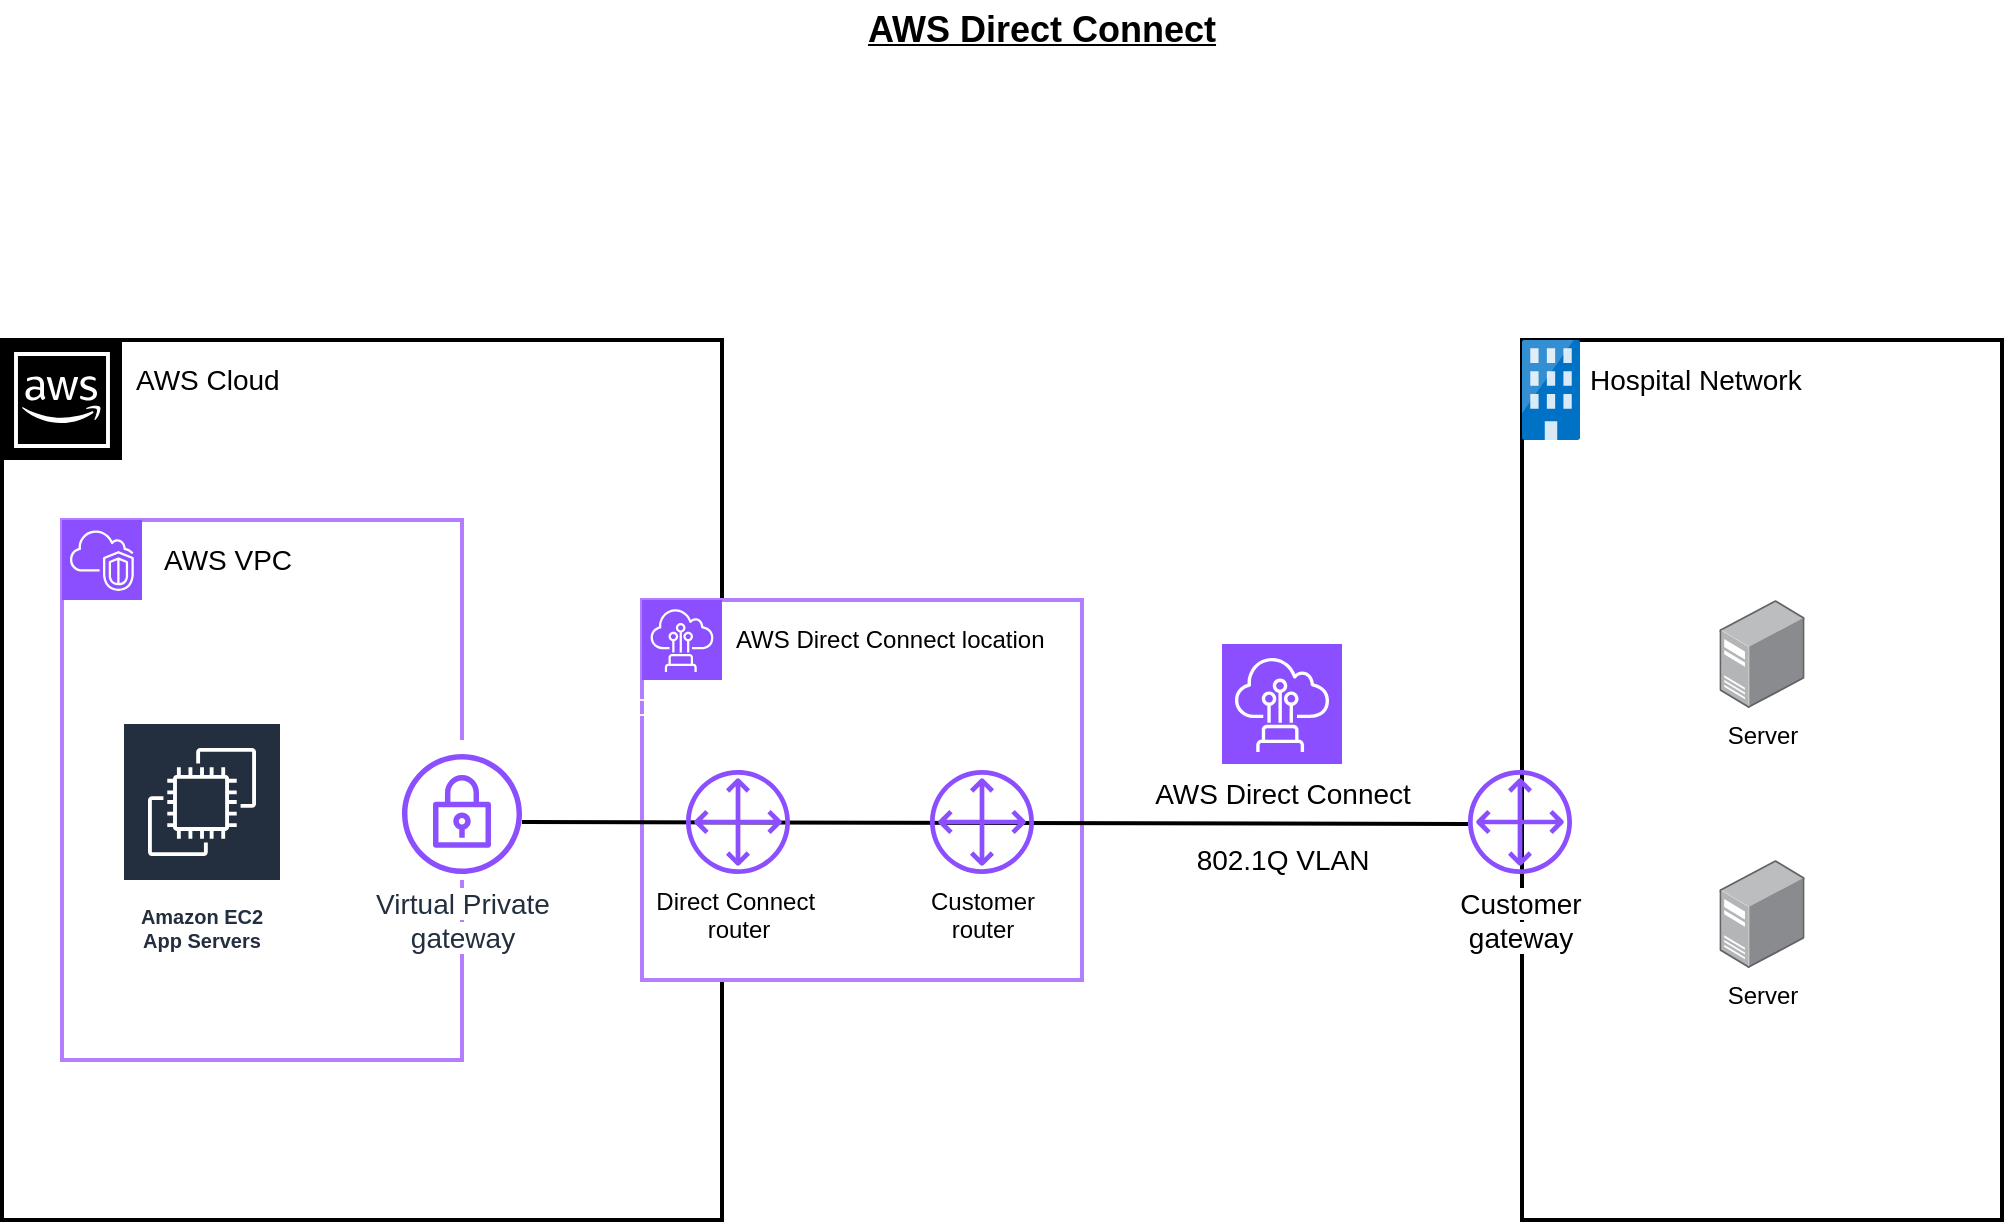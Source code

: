 <mxfile version="24.6.4" type="github" pages="4">
  <diagram name="AWS Direct Connect" id="LA2WkR0tfzE7qU1y7PFE">
    <mxGraphModel dx="1434" dy="761" grid="1" gridSize="10" guides="1" tooltips="1" connect="1" arrows="1" fold="1" page="1" pageScale="1" pageWidth="1100" pageHeight="850" background="#FFFFFF" math="0" shadow="0">
      <root>
        <mxCell id="0" />
        <mxCell id="1" parent="0" />
        <mxCell id="4Yp3aRuwDNmiUD6IqO68-7" value="" style="rounded=0;whiteSpace=wrap;html=1;fillColor=#FFFFFF;strokeColor=#000000;strokeWidth=2;" parent="1" vertex="1">
          <mxGeometry x="40" y="190" width="360" height="440" as="geometry" />
        </mxCell>
        <mxCell id="4Yp3aRuwDNmiUD6IqO68-22" value="" style="rounded=0;whiteSpace=wrap;html=1;fillColor=none;strokeColor=#b27dff;strokeWidth=2;" parent="1" vertex="1">
          <mxGeometry x="70" y="280" width="200" height="270" as="geometry" />
        </mxCell>
        <mxCell id="IF2rSCCc0a-wimpDH_Pb-1" value="AWS Direct Connect" style="text;align=center;html=1;verticalAlign=middle;whiteSpace=wrap;rounded=0;fontStyle=5;fontColor=#000000;fontSize=18;" parent="1" vertex="1">
          <mxGeometry x="450" y="20" width="220" height="30" as="geometry" />
        </mxCell>
        <mxCell id="4Yp3aRuwDNmiUD6IqO68-3" value="" style="sketch=0;outlineConnect=0;fontColor=#232F3E;gradientColor=none;strokeColor=#FFFFFF;fillColor=#000000;dashed=0;verticalLabelPosition=bottom;verticalAlign=top;align=center;html=1;fontSize=12;fontStyle=0;aspect=fixed;shape=mxgraph.aws4.resourceIcon;resIcon=mxgraph.aws4.aws_cloud;" parent="1" vertex="1">
          <mxGeometry x="40" y="190" width="60" height="60" as="geometry" />
        </mxCell>
        <mxCell id="ZLa8sWyv9zjw7mwy38Gk-1" value="" style="rounded=0;whiteSpace=wrap;html=1;fillColor=#FFFFFF;strokeColor=#b27dff;strokeWidth=2;" vertex="1" parent="1">
          <mxGeometry x="360" y="320" width="220" height="190" as="geometry" />
        </mxCell>
        <mxCell id="4Yp3aRuwDNmiUD6IqO68-9" value="" style="rounded=0;whiteSpace=wrap;html=1;fillColor=#FFFFFF;strokeColor=#000000;strokeWidth=2;" parent="1" vertex="1">
          <mxGeometry x="800" y="190" width="240" height="440" as="geometry" />
        </mxCell>
        <mxCell id="4Yp3aRuwDNmiUD6IqO68-10" value="" style="image;sketch=0;aspect=fixed;html=1;points=[];align=center;fontSize=12;image=img/lib/mscae/Exchange_On_premises_Access.svg;" parent="1" vertex="1">
          <mxGeometry x="800" y="190" width="29.0" height="50" as="geometry" />
        </mxCell>
        <mxCell id="4Yp3aRuwDNmiUD6IqO68-11" value="Hospital Network" style="text;strokeColor=none;fillColor=none;html=1;fontSize=14;fontStyle=0;verticalAlign=middle;align=left;fontColor=#000000;" parent="1" vertex="1">
          <mxGeometry x="832" y="190" width="121" height="40" as="geometry" />
        </mxCell>
        <mxCell id="4Yp3aRuwDNmiUD6IqO68-13" value="&lt;span style=&quot;background-color: rgb(255, 255, 255);&quot;&gt;&lt;font color=&quot;#000000&quot;&gt;Server&lt;/font&gt;&lt;/span&gt;" style="image;points=[];aspect=fixed;html=1;align=center;shadow=0;dashed=0;image=img/lib/allied_telesis/computer_and_terminals/Server_Desktop.svg;fontColor=#FFFFFF;labelBackgroundColor=#000000;" parent="1" vertex="1">
          <mxGeometry x="898.7" y="450" width="42.6" height="54" as="geometry" />
        </mxCell>
        <mxCell id="4Yp3aRuwDNmiUD6IqO68-14" value="&lt;font style=&quot;background-color: rgb(255, 255, 255);&quot; color=&quot;#000000&quot;&gt;Server&lt;/font&gt;" style="image;points=[];aspect=fixed;html=1;align=center;shadow=0;dashed=0;image=img/lib/allied_telesis/computer_and_terminals/Server_Desktop.svg;fontColor=#FFFFFF;labelBackgroundColor=#000000;" parent="1" vertex="1">
          <mxGeometry x="898.7" y="320" width="42.6" height="54" as="geometry" />
        </mxCell>
        <mxCell id="4Yp3aRuwDNmiUD6IqO68-15" value="&lt;font style=&quot;font-size: 14px;&quot; color=&quot;#000000&quot;&gt;AWS Direct Connect&lt;/font&gt;" style="sketch=0;points=[[0,0,0],[0.25,0,0],[0.5,0,0],[0.75,0,0],[1,0,0],[0,1,0],[0.25,1,0],[0.5,1,0],[0.75,1,0],[1,1,0],[0,0.25,0],[0,0.5,0],[0,0.75,0],[1,0.25,0],[1,0.5,0],[1,0.75,0]];outlineConnect=0;fontColor=#FFFFFF;fillColor=#8C4FFF;strokeColor=#FFFFFF;dashed=0;verticalLabelPosition=bottom;verticalAlign=top;align=center;html=1;fontSize=12;fontStyle=0;aspect=fixed;shape=mxgraph.aws4.resourceIcon;resIcon=mxgraph.aws4.direct_connect;" parent="1" vertex="1">
          <mxGeometry x="650" y="342" width="60" height="60" as="geometry" />
        </mxCell>
        <mxCell id="4Yp3aRuwDNmiUD6IqO68-17" value="&lt;font style=&quot;background-color: rgb(255, 255, 255); font-size: 14px;&quot;&gt;Customer&lt;/font&gt;&lt;div style=&quot;font-size: 14px;&quot;&gt;&lt;font style=&quot;background-color: rgb(255, 255, 255); font-size: 14px;&quot;&gt;gateway&lt;/font&gt;&lt;/div&gt;" style="sketch=0;outlineConnect=0;fontColor=#000000;gradientColor=none;fillColor=#8C4FFF;strokeColor=none;dashed=0;verticalLabelPosition=bottom;verticalAlign=top;align=center;html=1;fontSize=12;fontStyle=0;aspect=fixed;pointerEvents=1;shape=mxgraph.aws4.customer_gateway;" parent="1" vertex="1">
          <mxGeometry x="773" y="405" width="52" height="52" as="geometry" />
        </mxCell>
        <mxCell id="4Yp3aRuwDNmiUD6IqO68-23" value="" style="sketch=0;points=[[0,0,0],[0.25,0,0],[0.5,0,0],[0.75,0,0],[1,0,0],[0,1,0],[0.25,1,0],[0.5,1,0],[0.75,1,0],[1,1,0],[0,0.25,0],[0,0.5,0],[0,0.75,0],[1,0.25,0],[1,0.5,0],[1,0.75,0]];outlineConnect=0;fontColor=#FFFFFF;fillColor=#8C4FFF;strokeColor=#FFFFFF;dashed=0;verticalLabelPosition=bottom;verticalAlign=top;align=center;html=1;fontSize=12;fontStyle=0;aspect=fixed;shape=mxgraph.aws4.resourceIcon;resIcon=mxgraph.aws4.vpc;" parent="1" vertex="1">
          <mxGeometry x="70" y="280" width="40" height="40" as="geometry" />
        </mxCell>
        <mxCell id="ZLa8sWyv9zjw7mwy38Gk-5" value="Amazon EC2&lt;div&gt;App Servers&lt;/div&gt;" style="sketch=0;outlineConnect=0;fontColor=#232F3E;gradientColor=none;strokeColor=#ffffff;fillColor=#232F3E;dashed=0;verticalLabelPosition=middle;verticalAlign=bottom;align=center;html=1;whiteSpace=wrap;fontSize=10;fontStyle=1;spacing=3;shape=mxgraph.aws4.productIcon;prIcon=mxgraph.aws4.ec2;" vertex="1" parent="1">
          <mxGeometry x="100" y="381" width="80" height="119" as="geometry" />
        </mxCell>
        <mxCell id="ZLa8sWyv9zjw7mwy38Gk-6" value="AWS Direct Connect" style="sketch=0;points=[[0,0,0],[0.25,0,0],[0.5,0,0],[0.75,0,0],[1,0,0],[0,1,0],[0.25,1,0],[0.5,1,0],[0.75,1,0],[1,1,0],[0,0.25,0],[0,0.5,0],[0,0.75,0],[1,0.25,0],[1,0.5,0],[1,0.75,0]];outlineConnect=0;fontColor=#FFFFFF;fillColor=#8C4FFF;strokeColor=#FFFFFF;dashed=0;verticalLabelPosition=bottom;verticalAlign=top;align=center;html=1;fontSize=12;fontStyle=0;aspect=fixed;shape=mxgraph.aws4.resourceIcon;resIcon=mxgraph.aws4.direct_connect;" vertex="1" parent="1">
          <mxGeometry x="360" y="320" width="40" height="40" as="geometry" />
        </mxCell>
        <mxCell id="ZLa8sWyv9zjw7mwy38Gk-7" value="AWS Cloud" style="text;strokeColor=none;fillColor=none;html=1;fontSize=14;fontStyle=0;verticalAlign=middle;align=left;fontColor=#000000;" vertex="1" parent="1">
          <mxGeometry x="105" y="190" width="121" height="40" as="geometry" />
        </mxCell>
        <mxCell id="ZLa8sWyv9zjw7mwy38Gk-8" value="AWS VPC" style="text;strokeColor=none;fillColor=none;html=1;fontSize=14;fontStyle=0;verticalAlign=middle;align=left;fontColor=#000000;" vertex="1" parent="1">
          <mxGeometry x="119" y="280" width="121" height="40" as="geometry" />
        </mxCell>
        <mxCell id="ZLa8sWyv9zjw7mwy38Gk-10" value="" style="rounded=0;whiteSpace=wrap;html=1;strokeColor=none;" vertex="1" parent="1">
          <mxGeometry x="210" y="390" width="120" height="70" as="geometry" />
        </mxCell>
        <mxCell id="4Yp3aRuwDNmiUD6IqO68-20" value="&lt;span style=&quot;background-color: rgb(255, 255, 255); font-size: 14px;&quot;&gt;&lt;font style=&quot;font-size: 14px;&quot;&gt;Virtual Private&lt;/font&gt;&lt;/span&gt;&lt;div style=&quot;font-size: 14px;&quot;&gt;&lt;span style=&quot;background-color: rgb(255, 255, 255);&quot;&gt;&lt;font style=&quot;font-size: 14px;&quot;&gt;gateway&lt;/font&gt;&lt;/span&gt;&lt;/div&gt;" style="sketch=0;outlineConnect=0;fontColor=#232F3E;gradientColor=none;fillColor=#8C4FFF;strokeColor=none;dashed=0;verticalLabelPosition=bottom;verticalAlign=top;align=center;html=1;fontSize=12;fontStyle=0;aspect=fixed;pointerEvents=1;shape=mxgraph.aws4.vpn_gateway;fillStyle=auto;" parent="1" vertex="1">
          <mxGeometry x="240" y="397" width="60" height="60" as="geometry" />
        </mxCell>
        <mxCell id="ZLa8sWyv9zjw7mwy38Gk-11" value="AWS Direct Connect location" style="text;strokeColor=none;fillColor=none;html=1;fontSize=12;fontStyle=0;verticalAlign=middle;align=left;fontColor=#000000;" vertex="1" parent="1">
          <mxGeometry x="404.5" y="320" width="165.5" height="40" as="geometry" />
        </mxCell>
        <mxCell id="ZLa8sWyv9zjw7mwy38Gk-12" value="" style="endArrow=none;html=1;rounded=0;strokeWidth=2;" edge="1" parent="1">
          <mxGeometry width="50" height="50" relative="1" as="geometry">
            <mxPoint x="300" y="431" as="sourcePoint" />
            <mxPoint x="773" y="431.948" as="targetPoint" />
          </mxGeometry>
        </mxCell>
        <mxCell id="ZLa8sWyv9zjw7mwy38Gk-14" value="802.1Q VLAN" style="text;strokeColor=none;fillColor=none;html=1;fontSize=14;fontStyle=0;verticalAlign=middle;align=center;fontColor=#000000;" vertex="1" parent="1">
          <mxGeometry x="619.5" y="430" width="121" height="40" as="geometry" />
        </mxCell>
        <mxCell id="4Yp3aRuwDNmiUD6IqO68-18" value="&lt;span style=&quot;background-color: rgb(255, 255, 255);&quot;&gt;&lt;font color=&quot;#000000&quot;&gt;Customer&lt;/font&gt;&lt;/span&gt;&lt;div&gt;&lt;span style=&quot;background-color: rgb(255, 255, 255);&quot;&gt;&lt;font color=&quot;#000000&quot;&gt;router&lt;/font&gt;&lt;/span&gt;&lt;/div&gt;" style="sketch=0;outlineConnect=0;fontColor=#FFFFFF;gradientColor=none;fillColor=#8C4FFF;strokeColor=none;dashed=0;verticalLabelPosition=bottom;verticalAlign=top;align=center;html=1;fontSize=12;fontStyle=0;aspect=fixed;pointerEvents=1;shape=mxgraph.aws4.customer_gateway;" parent="1" vertex="1">
          <mxGeometry x="504" y="405" width="52" height="52" as="geometry" />
        </mxCell>
        <mxCell id="4Yp3aRuwDNmiUD6IqO68-19" value="&lt;span style=&quot;background-color: rgb(255, 255, 255);&quot;&gt;&lt;font color=&quot;#000000&quot;&gt;Direct Connect&amp;nbsp;&lt;/font&gt;&lt;/span&gt;&lt;div&gt;&lt;span style=&quot;background-color: rgb(255, 255, 255);&quot;&gt;&lt;font color=&quot;#000000&quot;&gt;router&lt;/font&gt;&lt;/span&gt;&lt;/div&gt;" style="sketch=0;outlineConnect=0;fontColor=#FFFFFF;gradientColor=none;fillColor=#8C4FFF;strokeColor=none;dashed=0;verticalLabelPosition=bottom;verticalAlign=top;align=center;html=1;fontSize=12;fontStyle=0;aspect=fixed;pointerEvents=1;shape=mxgraph.aws4.customer_gateway;" parent="1" vertex="1">
          <mxGeometry x="382" y="405" width="52" height="52" as="geometry" />
        </mxCell>
      </root>
    </mxGraphModel>
  </diagram>
  <diagram id="Jiej21EMMJA7fV197jtv" name="AWS Site-to-Site VPN">
    <mxGraphModel dx="1434" dy="-89" grid="1" gridSize="10" guides="1" tooltips="1" connect="1" arrows="1" fold="1" page="1" pageScale="1" pageWidth="1100" pageHeight="850" math="0" shadow="0">
      <root>
        <mxCell id="0" />
        <mxCell id="1" parent="0" />
        <mxCell id="7JLBBZsdrIsl_ZxhBgRn-1" value="AWS Site-to-Site VPN" style="text;strokeColor=none;align=center;fillColor=none;html=1;verticalAlign=middle;whiteSpace=wrap;rounded=0;fontStyle=5;fontColor=#000000;fontSize=18;" vertex="1" parent="1">
          <mxGeometry x="420" y="880" width="260" height="30" as="geometry" />
        </mxCell>
        <mxCell id="7JLBBZsdrIsl_ZxhBgRn-2" value="" style="rounded=0;whiteSpace=wrap;html=1;fillColor=#FFFFFF;strokeColor=#000000;strokeWidth=2;" vertex="1" parent="1">
          <mxGeometry x="40" y="1040" width="360" height="440" as="geometry" />
        </mxCell>
        <mxCell id="7JLBBZsdrIsl_ZxhBgRn-3" value="" style="rounded=0;whiteSpace=wrap;html=1;fillColor=none;strokeColor=#b27dff;strokeWidth=2;" vertex="1" parent="1">
          <mxGeometry x="70" y="1130" width="200" height="270" as="geometry" />
        </mxCell>
        <mxCell id="7JLBBZsdrIsl_ZxhBgRn-4" value="" style="sketch=0;outlineConnect=0;fontColor=#232F3E;gradientColor=none;strokeColor=#FFFFFF;fillColor=#000000;dashed=0;verticalLabelPosition=bottom;verticalAlign=top;align=center;html=1;fontSize=12;fontStyle=0;aspect=fixed;shape=mxgraph.aws4.resourceIcon;resIcon=mxgraph.aws4.aws_cloud;" vertex="1" parent="1">
          <mxGeometry x="40" y="1040" width="60" height="60" as="geometry" />
        </mxCell>
        <mxCell id="7JLBBZsdrIsl_ZxhBgRn-5" value="" style="rounded=0;whiteSpace=wrap;html=1;fillColor=#FFFFFF;strokeColor=#000000;strokeWidth=2;" vertex="1" parent="1">
          <mxGeometry x="800" y="1040" width="240" height="440" as="geometry" />
        </mxCell>
        <mxCell id="7JLBBZsdrIsl_ZxhBgRn-6" value="" style="image;sketch=0;aspect=fixed;html=1;points=[];align=center;fontSize=12;image=img/lib/mscae/Exchange_On_premises_Access.svg;" vertex="1" parent="1">
          <mxGeometry x="800" y="1040" width="29.0" height="50" as="geometry" />
        </mxCell>
        <mxCell id="7JLBBZsdrIsl_ZxhBgRn-7" value="Hospital Network" style="text;strokeColor=none;fillColor=none;html=1;fontSize=14;fontStyle=0;verticalAlign=middle;align=left;fontColor=#000000;" vertex="1" parent="1">
          <mxGeometry x="832" y="1040" width="121" height="40" as="geometry" />
        </mxCell>
        <mxCell id="7JLBBZsdrIsl_ZxhBgRn-8" value="&lt;span style=&quot;background-color: rgb(255, 255, 255);&quot;&gt;&lt;font color=&quot;#000000&quot;&gt;Server&lt;/font&gt;&lt;/span&gt;" style="image;points=[];aspect=fixed;html=1;align=center;shadow=0;dashed=0;image=img/lib/allied_telesis/computer_and_terminals/Server_Desktop.svg;fontColor=#FFFFFF;labelBackgroundColor=#000000;" vertex="1" parent="1">
          <mxGeometry x="898.7" y="1300" width="42.6" height="54" as="geometry" />
        </mxCell>
        <mxCell id="7JLBBZsdrIsl_ZxhBgRn-9" value="&lt;font style=&quot;background-color: rgb(255, 255, 255);&quot; color=&quot;#000000&quot;&gt;Server&lt;/font&gt;" style="image;points=[];aspect=fixed;html=1;align=center;shadow=0;dashed=0;image=img/lib/allied_telesis/computer_and_terminals/Server_Desktop.svg;fontColor=#FFFFFF;labelBackgroundColor=#000000;" vertex="1" parent="1">
          <mxGeometry x="898.7" y="1170" width="42.6" height="54" as="geometry" />
        </mxCell>
        <mxCell id="7JLBBZsdrIsl_ZxhBgRn-10" value="&lt;font style=&quot;background-color: rgb(255, 255, 255); font-size: 14px;&quot;&gt;Customer&lt;/font&gt;&lt;div style=&quot;font-size: 14px;&quot;&gt;&lt;font style=&quot;background-color: rgb(255, 255, 255); font-size: 14px;&quot;&gt;gateway&lt;/font&gt;&lt;/div&gt;" style="sketch=0;outlineConnect=0;fontColor=#000000;gradientColor=none;fillColor=#8C4FFF;strokeColor=none;dashed=0;verticalLabelPosition=bottom;verticalAlign=top;align=center;html=1;fontSize=12;fontStyle=0;aspect=fixed;pointerEvents=1;shape=mxgraph.aws4.customer_gateway;" vertex="1" parent="1">
          <mxGeometry x="773" y="1255" width="52" height="52" as="geometry" />
        </mxCell>
        <mxCell id="7JLBBZsdrIsl_ZxhBgRn-11" value="" style="sketch=0;points=[[0,0,0],[0.25,0,0],[0.5,0,0],[0.75,0,0],[1,0,0],[0,1,0],[0.25,1,0],[0.5,1,0],[0.75,1,0],[1,1,0],[0,0.25,0],[0,0.5,0],[0,0.75,0],[1,0.25,0],[1,0.5,0],[1,0.75,0]];outlineConnect=0;fontColor=#FFFFFF;fillColor=#8C4FFF;strokeColor=#FFFFFF;dashed=0;verticalLabelPosition=bottom;verticalAlign=top;align=center;html=1;fontSize=12;fontStyle=0;aspect=fixed;shape=mxgraph.aws4.resourceIcon;resIcon=mxgraph.aws4.vpc;" vertex="1" parent="1">
          <mxGeometry x="70" y="1130" width="40" height="40" as="geometry" />
        </mxCell>
        <mxCell id="7JLBBZsdrIsl_ZxhBgRn-12" value="Amazon EC2&lt;div&gt;App Servers&lt;/div&gt;" style="sketch=0;outlineConnect=0;fontColor=#232F3E;gradientColor=none;strokeColor=#ffffff;fillColor=#232F3E;dashed=0;verticalLabelPosition=middle;verticalAlign=bottom;align=center;html=1;whiteSpace=wrap;fontSize=10;fontStyle=1;spacing=3;shape=mxgraph.aws4.productIcon;prIcon=mxgraph.aws4.ec2;" vertex="1" parent="1">
          <mxGeometry x="100" y="1231" width="80" height="119" as="geometry" />
        </mxCell>
        <mxCell id="7JLBBZsdrIsl_ZxhBgRn-13" value="AWS Cloud" style="text;strokeColor=none;fillColor=none;html=1;fontSize=14;fontStyle=0;verticalAlign=middle;align=left;fontColor=#000000;" vertex="1" parent="1">
          <mxGeometry x="105" y="1040" width="121" height="40" as="geometry" />
        </mxCell>
        <mxCell id="7JLBBZsdrIsl_ZxhBgRn-14" value="AWS VPC" style="text;strokeColor=none;fillColor=none;html=1;fontSize=14;fontStyle=0;verticalAlign=middle;align=left;fontColor=#000000;" vertex="1" parent="1">
          <mxGeometry x="119" y="1130" width="121" height="40" as="geometry" />
        </mxCell>
        <mxCell id="7JLBBZsdrIsl_ZxhBgRn-15" value="" style="rounded=0;whiteSpace=wrap;html=1;strokeColor=none;" vertex="1" parent="1">
          <mxGeometry x="210" y="1240" width="120" height="70" as="geometry" />
        </mxCell>
        <mxCell id="7JLBBZsdrIsl_ZxhBgRn-16" value="&lt;span style=&quot;background-color: rgb(255, 255, 255); font-size: 14px;&quot;&gt;&lt;font style=&quot;font-size: 14px;&quot;&gt;Virtual Private&lt;/font&gt;&lt;/span&gt;&lt;div style=&quot;font-size: 14px;&quot;&gt;&lt;span style=&quot;background-color: rgb(255, 255, 255);&quot;&gt;&lt;font style=&quot;font-size: 14px;&quot;&gt;gateway&lt;/font&gt;&lt;/span&gt;&lt;/div&gt;" style="sketch=0;outlineConnect=0;fontColor=#232F3E;gradientColor=none;fillColor=#8C4FFF;strokeColor=none;dashed=0;verticalLabelPosition=bottom;verticalAlign=top;align=center;html=1;fontSize=12;fontStyle=0;aspect=fixed;pointerEvents=1;shape=mxgraph.aws4.vpn_gateway;fillStyle=auto;" vertex="1" parent="1">
          <mxGeometry x="240" y="1247" width="60" height="60" as="geometry" />
        </mxCell>
        <mxCell id="7JLBBZsdrIsl_ZxhBgRn-17" value="" style="endArrow=none;html=1;rounded=0;strokeWidth=2;" edge="1" parent="1" source="7JLBBZsdrIsl_ZxhBgRn-21">
          <mxGeometry width="50" height="50" relative="1" as="geometry">
            <mxPoint x="300" y="1281" as="sourcePoint" />
            <mxPoint x="773" y="1281.948" as="targetPoint" />
          </mxGeometry>
        </mxCell>
        <mxCell id="7JLBBZsdrIsl_ZxhBgRn-18" value="" style="sketch=0;points=[[0,0,0],[0.25,0,0],[0.5,0,0],[0.75,0,0],[1,0,0],[0,1,0],[0.25,1,0],[0.5,1,0],[0.75,1,0],[1,1,0],[0,0.25,0],[0,0.5,0],[0,0.75,0],[1,0.25,0],[1,0.5,0],[1,0.75,0]];outlineConnect=0;fontColor=#232F3E;fillColor=#8C4FFF;strokeColor=#ffffff;dashed=0;verticalLabelPosition=bottom;verticalAlign=top;align=center;html=1;fontSize=12;fontStyle=0;aspect=fixed;shape=mxgraph.aws4.resourceIcon;resIcon=mxgraph.aws4.site_to_site_vpn;" vertex="1" parent="1">
          <mxGeometry x="434" y="1190" width="78" height="78" as="geometry" />
        </mxCell>
        <mxCell id="7JLBBZsdrIsl_ZxhBgRn-19" value="AWS Site-to-Site&lt;div&gt;VPN&lt;/div&gt;" style="text;strokeColor=none;fillColor=none;html=1;fontSize=14;fontStyle=0;verticalAlign=middle;align=center;fontColor=#000000;" vertex="1" parent="1">
          <mxGeometry x="409.5" y="1290" width="121" height="40" as="geometry" />
        </mxCell>
        <mxCell id="7JLBBZsdrIsl_ZxhBgRn-20" value="" style="endArrow=none;html=1;rounded=0;strokeWidth=2;" edge="1" parent="1" target="7JLBBZsdrIsl_ZxhBgRn-21">
          <mxGeometry width="50" height="50" relative="1" as="geometry">
            <mxPoint x="300" y="1281" as="sourcePoint" />
            <mxPoint x="773" y="1281.948" as="targetPoint" />
          </mxGeometry>
        </mxCell>
        <mxCell id="7JLBBZsdrIsl_ZxhBgRn-21" value="&lt;font style=&quot;font-size: 14px;&quot;&gt;Internet&lt;/font&gt;" style="outlineConnect=0;dashed=0;verticalLabelPosition=bottom;verticalAlign=top;align=center;html=1;shape=mxgraph.aws3.internet_2;fillColor=#D2D3D3;gradientColor=none;" vertex="1" parent="1">
          <mxGeometry x="570.5" y="1255" width="79.5" height="54" as="geometry" />
        </mxCell>
        <mxCell id="7JLBBZsdrIsl_ZxhBgRn-22" value="IPSec VPN" style="text;strokeColor=none;fillColor=none;html=1;fontSize=14;fontStyle=0;verticalAlign=middle;align=center;fontColor=#000000;" vertex="1" parent="1">
          <mxGeometry x="650" y="1245" width="121" height="40" as="geometry" />
        </mxCell>
      </root>
    </mxGraphModel>
  </diagram>
  <diagram id="OHjfRo7PmMs7PuRBydYt" name="AWS Site-to-Site VPN (Two Hospitals)">
    <mxGraphModel dx="1434" dy="-939" grid="1" gridSize="10" guides="1" tooltips="1" connect="1" arrows="1" fold="1" page="1" pageScale="1" pageWidth="1100" pageHeight="850" math="0" shadow="0">
      <root>
        <mxCell id="0" />
        <mxCell id="1" parent="0" />
        <mxCell id="moJJPX6G3TJLhQEx7iqM-1" value="AWS Site-to-Site VPN (Two Hospitals)" style="text;strokeColor=none;align=center;fillColor=none;html=1;verticalAlign=middle;whiteSpace=wrap;rounded=0;fontStyle=5;fontColor=#000000;fontSize=18;" vertex="1" parent="1">
          <mxGeometry x="382" y="1740" width="380" height="30" as="geometry" />
        </mxCell>
        <mxCell id="moJJPX6G3TJLhQEx7iqM-2" value="" style="rounded=0;whiteSpace=wrap;html=1;fillColor=#FFFFFF;strokeColor=#000000;strokeWidth=2;" vertex="1" parent="1">
          <mxGeometry x="29" y="1850" width="300" height="440" as="geometry" />
        </mxCell>
        <mxCell id="moJJPX6G3TJLhQEx7iqM-3" value="" style="rounded=0;whiteSpace=wrap;html=1;fillColor=none;strokeColor=#b27dff;strokeWidth=2;" vertex="1" parent="1">
          <mxGeometry x="59" y="1940" width="200" height="270" as="geometry" />
        </mxCell>
        <mxCell id="moJJPX6G3TJLhQEx7iqM-4" value="" style="sketch=0;outlineConnect=0;fontColor=#232F3E;gradientColor=none;strokeColor=#FFFFFF;fillColor=#000000;dashed=0;verticalLabelPosition=bottom;verticalAlign=top;align=center;html=1;fontSize=12;fontStyle=0;aspect=fixed;shape=mxgraph.aws4.resourceIcon;resIcon=mxgraph.aws4.aws_cloud;" vertex="1" parent="1">
          <mxGeometry x="29" y="1850" width="60" height="60" as="geometry" />
        </mxCell>
        <mxCell id="moJJPX6G3TJLhQEx7iqM-5" value="" style="rounded=0;whiteSpace=wrap;html=1;fillColor=#FFFFFF;strokeColor=#000000;strokeWidth=2;" vertex="1" parent="1">
          <mxGeometry x="860" y="1800" width="180" height="240" as="geometry" />
        </mxCell>
        <mxCell id="moJJPX6G3TJLhQEx7iqM-6" value="" style="image;sketch=0;aspect=fixed;html=1;points=[];align=center;fontSize=12;image=img/lib/mscae/Exchange_On_premises_Access.svg;" vertex="1" parent="1">
          <mxGeometry x="860" y="1800" width="29.0" height="50" as="geometry" />
        </mxCell>
        <mxCell id="moJJPX6G3TJLhQEx7iqM-7" value="Hospital - A Network" style="text;strokeColor=none;fillColor=none;html=1;fontSize=14;fontStyle=0;verticalAlign=middle;align=left;fontColor=#000000;" vertex="1" parent="1">
          <mxGeometry x="892" y="1800" width="121" height="40" as="geometry" />
        </mxCell>
        <mxCell id="moJJPX6G3TJLhQEx7iqM-8" value="&lt;span style=&quot;background-color: rgb(255, 255, 255);&quot;&gt;&lt;font color=&quot;#000000&quot;&gt;Server&lt;/font&gt;&lt;/span&gt;" style="image;points=[];aspect=fixed;html=1;align=center;shadow=0;dashed=0;image=img/lib/allied_telesis/computer_and_terminals/Server_Desktop.svg;fontColor=#FFFFFF;labelBackgroundColor=#000000;" vertex="1" parent="1">
          <mxGeometry x="931.2" y="1890" width="42.6" height="54" as="geometry" />
        </mxCell>
        <mxCell id="moJJPX6G3TJLhQEx7iqM-9" value="&lt;font style=&quot;background-color: rgb(255, 255, 255); font-size: 14px;&quot;&gt;Customer&lt;/font&gt;&lt;div style=&quot;font-size: 14px;&quot;&gt;&lt;font style=&quot;background-color: rgb(255, 255, 255); font-size: 14px;&quot;&gt;gateway&lt;/font&gt;&lt;/div&gt;" style="sketch=0;outlineConnect=0;fontColor=#000000;gradientColor=none;fillColor=#8C4FFF;strokeColor=none;dashed=0;verticalLabelPosition=bottom;verticalAlign=top;align=center;html=1;fontSize=12;fontStyle=0;aspect=fixed;pointerEvents=1;shape=mxgraph.aws4.customer_gateway;" vertex="1" parent="1">
          <mxGeometry x="832" y="1890" width="52" height="52" as="geometry" />
        </mxCell>
        <mxCell id="moJJPX6G3TJLhQEx7iqM-10" value="" style="sketch=0;points=[[0,0,0],[0.25,0,0],[0.5,0,0],[0.75,0,0],[1,0,0],[0,1,0],[0.25,1,0],[0.5,1,0],[0.75,1,0],[1,1,0],[0,0.25,0],[0,0.5,0],[0,0.75,0],[1,0.25,0],[1,0.5,0],[1,0.75,0]];outlineConnect=0;fontColor=#FFFFFF;fillColor=#8C4FFF;strokeColor=#FFFFFF;dashed=0;verticalLabelPosition=bottom;verticalAlign=top;align=center;html=1;fontSize=12;fontStyle=0;aspect=fixed;shape=mxgraph.aws4.resourceIcon;resIcon=mxgraph.aws4.vpc;" vertex="1" parent="1">
          <mxGeometry x="59" y="1940" width="40" height="40" as="geometry" />
        </mxCell>
        <mxCell id="moJJPX6G3TJLhQEx7iqM-11" value="Amazon EC2&lt;div&gt;App Servers&lt;/div&gt;" style="sketch=0;outlineConnect=0;fontColor=#232F3E;gradientColor=none;strokeColor=#ffffff;fillColor=#232F3E;dashed=0;verticalLabelPosition=middle;verticalAlign=bottom;align=center;html=1;whiteSpace=wrap;fontSize=10;fontStyle=1;spacing=3;shape=mxgraph.aws4.productIcon;prIcon=mxgraph.aws4.ec2;" vertex="1" parent="1">
          <mxGeometry x="89" y="2041" width="80" height="119" as="geometry" />
        </mxCell>
        <mxCell id="moJJPX6G3TJLhQEx7iqM-12" value="AWS Cloud" style="text;strokeColor=none;fillColor=none;html=1;fontSize=14;fontStyle=0;verticalAlign=middle;align=left;fontColor=#000000;" vertex="1" parent="1">
          <mxGeometry x="94" y="1850" width="121" height="40" as="geometry" />
        </mxCell>
        <mxCell id="moJJPX6G3TJLhQEx7iqM-13" value="AWS VPC" style="text;strokeColor=none;fillColor=none;html=1;fontSize=14;fontStyle=0;verticalAlign=middle;align=left;fontColor=#000000;" vertex="1" parent="1">
          <mxGeometry x="108" y="1940" width="121" height="40" as="geometry" />
        </mxCell>
        <mxCell id="moJJPX6G3TJLhQEx7iqM-14" value="" style="rounded=0;whiteSpace=wrap;html=1;strokeColor=none;" vertex="1" parent="1">
          <mxGeometry x="199" y="2050" width="120" height="70" as="geometry" />
        </mxCell>
        <mxCell id="moJJPX6G3TJLhQEx7iqM-15" value="&lt;span style=&quot;background-color: rgb(255, 255, 255); font-size: 14px;&quot;&gt;&lt;font style=&quot;font-size: 14px;&quot;&gt;Virtual Private&lt;/font&gt;&lt;/span&gt;&lt;div style=&quot;font-size: 14px;&quot;&gt;&lt;span style=&quot;background-color: rgb(255, 255, 255);&quot;&gt;&lt;font style=&quot;font-size: 14px;&quot;&gt;gateway&lt;/font&gt;&lt;/span&gt;&lt;/div&gt;" style="sketch=0;outlineConnect=0;fontColor=#232F3E;gradientColor=none;fillColor=#8C4FFF;strokeColor=none;dashed=0;verticalLabelPosition=bottom;verticalAlign=top;align=center;html=1;fontSize=12;fontStyle=0;aspect=fixed;pointerEvents=1;shape=mxgraph.aws4.vpn_gateway;fillStyle=auto;" vertex="1" parent="1">
          <mxGeometry x="229" y="2057" width="60" height="60" as="geometry" />
        </mxCell>
        <mxCell id="moJJPX6G3TJLhQEx7iqM-16" value="" style="sketch=0;points=[[0,0,0],[0.25,0,0],[0.5,0,0],[0.75,0,0],[1,0,0],[0,1,0],[0.25,1,0],[0.5,1,0],[0.75,1,0],[1,1,0],[0,0.25,0],[0,0.5,0],[0,0.75,0],[1,0.25,0],[1,0.5,0],[1,0.75,0]];outlineConnect=0;fontColor=#232F3E;fillColor=#8C4FFF;strokeColor=#ffffff;dashed=0;verticalLabelPosition=bottom;verticalAlign=top;align=center;html=1;fontSize=12;fontStyle=0;aspect=fixed;shape=mxgraph.aws4.resourceIcon;resIcon=mxgraph.aws4.site_to_site_vpn;" vertex="1" parent="1">
          <mxGeometry x="412.5" y="1940" width="78" height="78" as="geometry" />
        </mxCell>
        <mxCell id="moJJPX6G3TJLhQEx7iqM-17" value="AWS Site-to-Site&lt;div&gt;VPN - A&lt;/div&gt;" style="text;strokeColor=none;fillColor=none;html=1;fontSize=14;fontStyle=0;verticalAlign=middle;align=center;fontColor=#000000;" vertex="1" parent="1">
          <mxGeometry x="391" y="2018" width="121" height="40" as="geometry" />
        </mxCell>
        <mxCell id="moJJPX6G3TJLhQEx7iqM-18" value="IPSec VPN - A" style="text;strokeColor=none;fillColor=none;html=1;fontSize=14;fontStyle=0;verticalAlign=middle;align=center;fontColor=#000000;" vertex="1" parent="1">
          <mxGeometry x="700" y="1880" width="121" height="40" as="geometry" />
        </mxCell>
        <mxCell id="moJJPX6G3TJLhQEx7iqM-19" value="" style="rounded=0;whiteSpace=wrap;html=1;fillColor=#FFFFFF;strokeColor=#000000;strokeWidth=2;" vertex="1" parent="1">
          <mxGeometry x="860" y="2125" width="180" height="240" as="geometry" />
        </mxCell>
        <mxCell id="moJJPX6G3TJLhQEx7iqM-20" value="" style="image;sketch=0;aspect=fixed;html=1;points=[];align=center;fontSize=12;image=img/lib/mscae/Exchange_On_premises_Access.svg;" vertex="1" parent="1">
          <mxGeometry x="860" y="2125" width="29.0" height="50" as="geometry" />
        </mxCell>
        <mxCell id="moJJPX6G3TJLhQEx7iqM-21" value="Hospital - B Network" style="text;strokeColor=none;fillColor=none;html=1;fontSize=14;fontStyle=0;verticalAlign=middle;align=left;fontColor=#000000;" vertex="1" parent="1">
          <mxGeometry x="892" y="2125" width="121" height="40" as="geometry" />
        </mxCell>
        <mxCell id="moJJPX6G3TJLhQEx7iqM-22" value="&lt;span style=&quot;background-color: rgb(255, 255, 255);&quot;&gt;&lt;font color=&quot;#000000&quot;&gt;Server&lt;/font&gt;&lt;/span&gt;" style="image;points=[];aspect=fixed;html=1;align=center;shadow=0;dashed=0;image=img/lib/allied_telesis/computer_and_terminals/Server_Desktop.svg;fontColor=#FFFFFF;labelBackgroundColor=#000000;" vertex="1" parent="1">
          <mxGeometry x="931.2" y="2215" width="42.6" height="54" as="geometry" />
        </mxCell>
        <mxCell id="moJJPX6G3TJLhQEx7iqM-23" value="&lt;font style=&quot;background-color: rgb(255, 255, 255); font-size: 14px;&quot;&gt;Customer&lt;/font&gt;&lt;div style=&quot;font-size: 14px;&quot;&gt;&lt;font style=&quot;background-color: rgb(255, 255, 255); font-size: 14px;&quot;&gt;gateway&lt;/font&gt;&lt;/div&gt;" style="sketch=0;outlineConnect=0;fontColor=#000000;gradientColor=none;fillColor=#8C4FFF;strokeColor=none;dashed=0;verticalLabelPosition=bottom;verticalAlign=top;align=center;html=1;fontSize=12;fontStyle=0;aspect=fixed;pointerEvents=1;shape=mxgraph.aws4.customer_gateway;" vertex="1" parent="1">
          <mxGeometry x="832" y="2215" width="52" height="52" as="geometry" />
        </mxCell>
        <mxCell id="moJJPX6G3TJLhQEx7iqM-24" value="" style="edgeStyle=elbowEdgeStyle;elbow=horizontal;endArrow=none;html=1;curved=0;rounded=0;endSize=8;startSize=8;strokeWidth=2;exitX=0.77;exitY=0.25;exitDx=0;exitDy=0;exitPerimeter=0;endFill=0;" edge="1" parent="1" source="moJJPX6G3TJLhQEx7iqM-32" target="moJJPX6G3TJLhQEx7iqM-9">
          <mxGeometry width="50" height="50" relative="1" as="geometry">
            <mxPoint x="590" y="2010" as="sourcePoint" />
            <mxPoint x="800" y="2040" as="targetPoint" />
            <Array as="points">
              <mxPoint x="720" y="2000" />
            </Array>
          </mxGeometry>
        </mxCell>
        <mxCell id="moJJPX6G3TJLhQEx7iqM-25" value="" style="sketch=0;points=[[0,0,0],[0.25,0,0],[0.5,0,0],[0.75,0,0],[1,0,0],[0,1,0],[0.25,1,0],[0.5,1,0],[0.75,1,0],[1,1,0],[0,0.25,0],[0,0.5,0],[0,0.75,0],[1,0.25,0],[1,0.5,0],[1,0.75,0]];outlineConnect=0;fontColor=#232F3E;fillColor=#8C4FFF;strokeColor=#ffffff;dashed=0;verticalLabelPosition=bottom;verticalAlign=top;align=center;html=1;fontSize=12;fontStyle=0;aspect=fixed;shape=mxgraph.aws4.resourceIcon;resIcon=mxgraph.aws4.site_to_site_vpn;" vertex="1" parent="1">
          <mxGeometry x="409.5" y="2106" width="78" height="78" as="geometry" />
        </mxCell>
        <mxCell id="moJJPX6G3TJLhQEx7iqM-26" value="AWS Site-to-Site&lt;div&gt;VPN - B&lt;/div&gt;" style="text;strokeColor=none;fillColor=none;html=1;fontSize=14;fontStyle=0;verticalAlign=middle;align=center;fontColor=#000000;" vertex="1" parent="1">
          <mxGeometry x="391" y="2184" width="121" height="40" as="geometry" />
        </mxCell>
        <mxCell id="moJJPX6G3TJLhQEx7iqM-27" value="" style="endArrow=none;html=1;rounded=0;strokeWidth=2;" edge="1" parent="1" target="moJJPX6G3TJLhQEx7iqM-16">
          <mxGeometry width="50" height="50" relative="1" as="geometry">
            <mxPoint x="290" y="2080" as="sourcePoint" />
            <mxPoint x="340" y="2030" as="targetPoint" />
          </mxGeometry>
        </mxCell>
        <mxCell id="moJJPX6G3TJLhQEx7iqM-28" value="" style="endArrow=none;html=1;rounded=0;entryX=0;entryY=0.5;entryDx=0;entryDy=0;entryPerimeter=0;strokeWidth=2;" edge="1" parent="1" source="moJJPX6G3TJLhQEx7iqM-15" target="moJJPX6G3TJLhQEx7iqM-25">
          <mxGeometry width="50" height="50" relative="1" as="geometry">
            <mxPoint x="300" y="2090" as="sourcePoint" />
            <mxPoint x="430" y="2012" as="targetPoint" />
          </mxGeometry>
        </mxCell>
        <mxCell id="moJJPX6G3TJLhQEx7iqM-29" value="" style="edgeStyle=elbowEdgeStyle;elbow=horizontal;endArrow=none;html=1;curved=0;rounded=0;endSize=8;startSize=8;exitX=1;exitY=0.7;exitDx=0;exitDy=0;exitPerimeter=0;strokeWidth=2;endFill=0;" edge="1" parent="1" source="moJJPX6G3TJLhQEx7iqM-32">
          <mxGeometry width="50" height="50" relative="1" as="geometry">
            <mxPoint x="782" y="2290" as="sourcePoint" />
            <mxPoint x="832" y="2240" as="targetPoint" />
            <Array as="points">
              <mxPoint x="720" y="2170" />
            </Array>
          </mxGeometry>
        </mxCell>
        <mxCell id="moJJPX6G3TJLhQEx7iqM-30" style="edgeStyle=orthogonalEdgeStyle;rounded=0;orthogonalLoop=1;jettySize=auto;html=1;exitX=1;exitY=0.5;exitDx=0;exitDy=0;exitPerimeter=0;entryX=0;entryY=0.7;entryDx=0;entryDy=0;entryPerimeter=0;strokeWidth=2;startArrow=none;startFill=0;endArrow=none;endFill=0;" edge="1" parent="1" source="moJJPX6G3TJLhQEx7iqM-25" target="moJJPX6G3TJLhQEx7iqM-32">
          <mxGeometry relative="1" as="geometry" />
        </mxCell>
        <mxCell id="moJJPX6G3TJLhQEx7iqM-31" value="IPSec VPN - B" style="text;strokeColor=none;fillColor=none;html=1;fontSize=14;fontStyle=0;verticalAlign=middle;align=center;fontColor=#000000;" vertex="1" parent="1">
          <mxGeometry x="690" y="2240" width="121" height="40" as="geometry" />
        </mxCell>
        <mxCell id="moJJPX6G3TJLhQEx7iqM-32" value="&lt;font style=&quot;font-size: 14px;&quot;&gt;Internet&lt;/font&gt;" style="outlineConnect=0;dashed=0;verticalLabelPosition=bottom;verticalAlign=top;align=center;html=1;shape=mxgraph.aws3.internet_2;fillColor=#D2D3D3;gradientColor=none;" vertex="1" parent="1">
          <mxGeometry x="559.5" y="2040" width="110.5" height="79" as="geometry" />
        </mxCell>
        <mxCell id="moJJPX6G3TJLhQEx7iqM-33" style="edgeStyle=orthogonalEdgeStyle;rounded=0;orthogonalLoop=1;jettySize=auto;html=1;exitX=1;exitY=0.5;exitDx=0;exitDy=0;exitPerimeter=0;entryX=0.17;entryY=0.2;entryDx=0;entryDy=0;entryPerimeter=0;strokeWidth=2;endArrow=none;endFill=0;" edge="1" parent="1" source="moJJPX6G3TJLhQEx7iqM-16" target="moJJPX6G3TJLhQEx7iqM-32">
          <mxGeometry relative="1" as="geometry">
            <Array as="points">
              <mxPoint x="520" y="1979" />
              <mxPoint x="520" y="2056" />
            </Array>
          </mxGeometry>
        </mxCell>
      </root>
    </mxGraphModel>
  </diagram>
  <diagram id="xMt3959y_hVnzkrkXKeA" name="App">
    <mxGraphModel dx="1242" dy="711" grid="1" gridSize="10" guides="1" tooltips="1" connect="1" arrows="1" fold="1" page="1" pageScale="1" pageWidth="1100" pageHeight="850" math="0" shadow="0">
      <root>
        <mxCell id="0" />
        <mxCell id="1" parent="0" />
        <mxCell id="2Hch3t5QePQPrD_dfepw-1" value="" style="rounded=0;whiteSpace=wrap;html=1;fillColor=#FFFFFF;strokeColor=#000000;strokeWidth=2;" vertex="1" parent="1">
          <mxGeometry x="150" y="40" width="890" height="600" as="geometry" />
        </mxCell>
        <mxCell id="2Hch3t5QePQPrD_dfepw-2" value="" style="sketch=0;outlineConnect=0;fontColor=#232F3E;gradientColor=none;strokeColor=#FFFFFF;fillColor=#000000;dashed=0;verticalLabelPosition=bottom;verticalAlign=top;align=center;html=1;fontSize=12;fontStyle=0;aspect=fixed;shape=mxgraph.aws4.resourceIcon;resIcon=mxgraph.aws4.aws_cloud;" vertex="1" parent="1">
          <mxGeometry x="150" y="40" width="40" height="40" as="geometry" />
        </mxCell>
        <mxCell id="2Hch3t5QePQPrD_dfepw-3" value="AWS Cloud" style="text;strokeColor=none;fillColor=none;html=1;fontSize=14;fontStyle=0;verticalAlign=middle;align=left;fontColor=#000000;" vertex="1" parent="1">
          <mxGeometry x="209" y="40" width="121" height="40" as="geometry" />
        </mxCell>
        <mxCell id="IAEc3bHJHABZSkNXtQ01-1" value="" style="rounded=0;whiteSpace=wrap;html=1;strokeWidth=2;strokeColor=#A680B8;" vertex="1" parent="1">
          <mxGeometry x="290" y="120" width="710" height="480" as="geometry" />
        </mxCell>
        <mxCell id="IAEc3bHJHABZSkNXtQ01-2" value="" style="sketch=0;points=[[0,0,0],[0.25,0,0],[0.5,0,0],[0.75,0,0],[1,0,0],[0,1,0],[0.25,1,0],[0.5,1,0],[0.75,1,0],[1,1,0],[0,0.25,0],[0,0.5,0],[0,0.75,0],[1,0.25,0],[1,0.5,0],[1,0.75,0]];outlineConnect=0;fontColor=#FFFFFF;fillColor=#8C4FFF;strokeColor=#FFFFFF;dashed=0;verticalLabelPosition=bottom;verticalAlign=top;align=center;html=1;fontSize=12;fontStyle=0;aspect=fixed;shape=mxgraph.aws4.resourceIcon;resIcon=mxgraph.aws4.vpc;" vertex="1" parent="1">
          <mxGeometry x="290" y="120" width="40" height="40" as="geometry" />
        </mxCell>
        <mxCell id="IAEc3bHJHABZSkNXtQ01-3" value="AWS VPC" style="text;strokeColor=none;fillColor=none;html=1;fontSize=14;fontStyle=0;verticalAlign=middle;align=left;fontColor=#000000;" vertex="1" parent="1">
          <mxGeometry x="340" y="120" width="121" height="40" as="geometry" />
        </mxCell>
      </root>
    </mxGraphModel>
  </diagram>
</mxfile>
